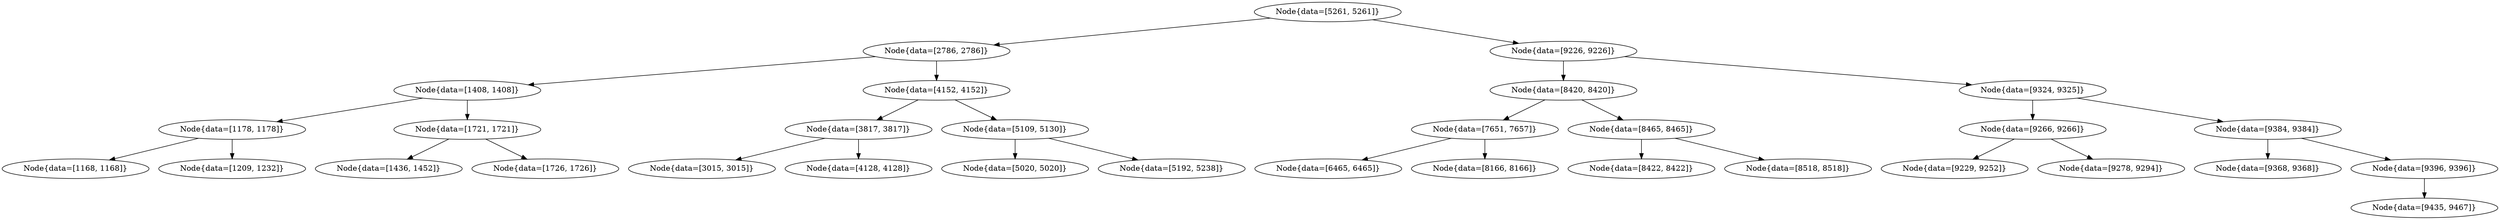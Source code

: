 digraph G{
921420643 [label="Node{data=[5261, 5261]}"]
921420643 -> 1165303897
1165303897 [label="Node{data=[2786, 2786]}"]
1165303897 -> 887750041
887750041 [label="Node{data=[1408, 1408]}"]
887750041 -> 1010953501
1010953501 [label="Node{data=[1178, 1178]}"]
1010953501 -> 1423561005
1423561005 [label="Node{data=[1168, 1168]}"]
1010953501 -> 943870983
943870983 [label="Node{data=[1209, 1232]}"]
887750041 -> 1136419747
1136419747 [label="Node{data=[1721, 1721]}"]
1136419747 -> 1881561036
1881561036 [label="Node{data=[1436, 1452]}"]
1136419747 -> 1785507932
1785507932 [label="Node{data=[1726, 1726]}"]
1165303897 -> 1084502906
1084502906 [label="Node{data=[4152, 4152]}"]
1084502906 -> 1613095350
1613095350 [label="Node{data=[3817, 3817]}"]
1613095350 -> 587153993
587153993 [label="Node{data=[3015, 3015]}"]
1613095350 -> 757004314
757004314 [label="Node{data=[4128, 4128]}"]
1084502906 -> 1279271200
1279271200 [label="Node{data=[5109, 5130]}"]
1279271200 -> 52908367
52908367 [label="Node{data=[5020, 5020]}"]
1279271200 -> 1527953000
1527953000 [label="Node{data=[5192, 5238]}"]
921420643 -> 18242360
18242360 [label="Node{data=[9226, 9226]}"]
18242360 -> 1276261147
1276261147 [label="Node{data=[8420, 8420]}"]
1276261147 -> 1971764991
1971764991 [label="Node{data=[7651, 7657]}"]
1971764991 -> 996796369
996796369 [label="Node{data=[6465, 6465]}"]
1971764991 -> 135640095
135640095 [label="Node{data=[8166, 8166]}"]
1276261147 -> 1430439149
1430439149 [label="Node{data=[8465, 8465]}"]
1430439149 -> 359922172
359922172 [label="Node{data=[8422, 8422]}"]
1430439149 -> 1632682988
1632682988 [label="Node{data=[8518, 8518]}"]
18242360 -> 1153447573
1153447573 [label="Node{data=[9324, 9325]}"]
1153447573 -> 132577100
132577100 [label="Node{data=[9266, 9266]}"]
132577100 -> 231756373
231756373 [label="Node{data=[9229, 9252]}"]
132577100 -> 1786294176
1786294176 [label="Node{data=[9278, 9294]}"]
1153447573 -> 793331940
793331940 [label="Node{data=[9384, 9384]}"]
793331940 -> 522553046
522553046 [label="Node{data=[9368, 9368]}"]
793331940 -> 275266973
275266973 [label="Node{data=[9396, 9396]}"]
275266973 -> 1069716895
1069716895 [label="Node{data=[9435, 9467]}"]
}